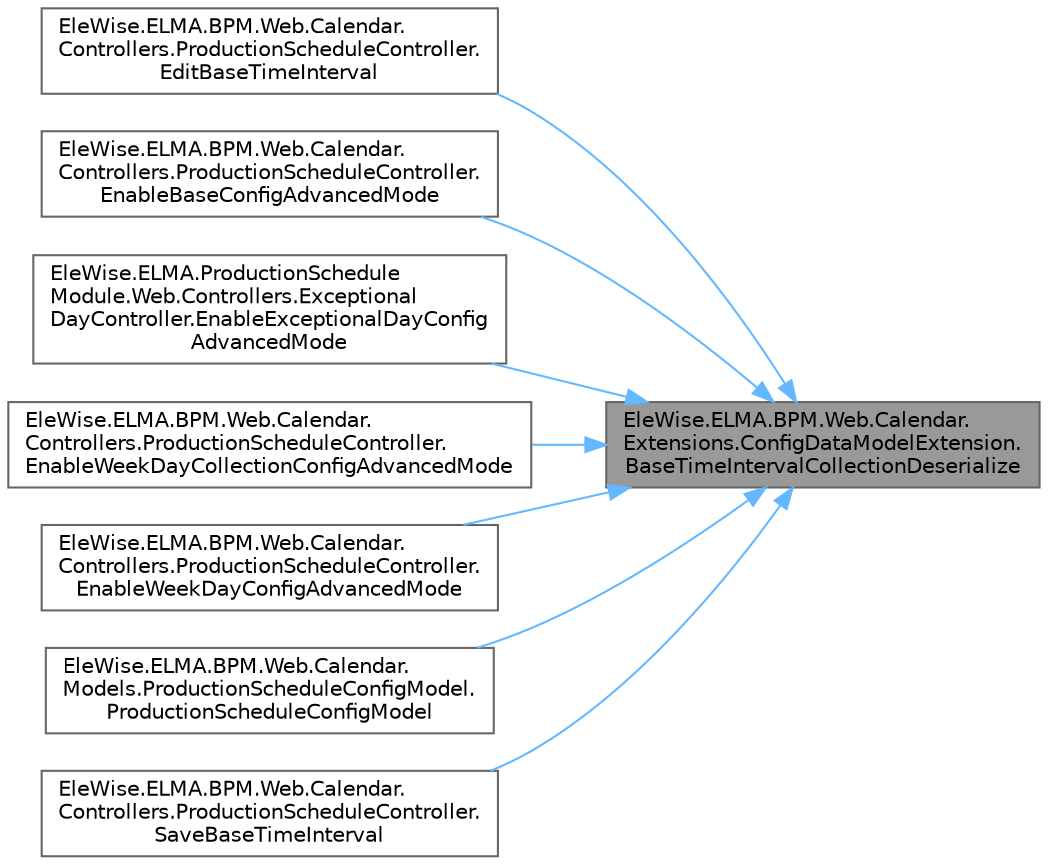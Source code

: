 digraph "EleWise.ELMA.BPM.Web.Calendar.Extensions.ConfigDataModelExtension.BaseTimeIntervalCollectionDeserialize"
{
 // LATEX_PDF_SIZE
  bgcolor="transparent";
  edge [fontname=Helvetica,fontsize=10,labelfontname=Helvetica,labelfontsize=10];
  node [fontname=Helvetica,fontsize=10,shape=box,height=0.2,width=0.4];
  rankdir="RL";
  Node1 [id="Node000001",label="EleWise.ELMA.BPM.Web.Calendar.\lExtensions.ConfigDataModelExtension.\lBaseTimeIntervalCollectionDeserialize",height=0.2,width=0.4,color="gray40", fillcolor="grey60", style="filled", fontcolor="black",tooltip="Десериализовать коллекцию базовых интервалов рабочего времени"];
  Node1 -> Node2 [id="edge1_Node000001_Node000002",dir="back",color="steelblue1",style="solid",tooltip=" "];
  Node2 [id="Node000002",label="EleWise.ELMA.BPM.Web.Calendar.\lControllers.ProductionScheduleController.\lEditBaseTimeInterval",height=0.2,width=0.4,color="grey40", fillcolor="white", style="filled",URL="$class_ele_wise_1_1_e_l_m_a_1_1_b_p_m_1_1_web_1_1_calendar_1_1_controllers_1_1_production_schedule_controller.html#a1ae749c4c131b0b7413477916f7aaf8d",tooltip="Редактировать базовый временной интервал"];
  Node1 -> Node3 [id="edge2_Node000001_Node000003",dir="back",color="steelblue1",style="solid",tooltip=" "];
  Node3 [id="Node000003",label="EleWise.ELMA.BPM.Web.Calendar.\lControllers.ProductionScheduleController.\lEnableBaseConfigAdvancedMode",height=0.2,width=0.4,color="grey40", fillcolor="white", style="filled",URL="$class_ele_wise_1_1_e_l_m_a_1_1_b_p_m_1_1_web_1_1_calendar_1_1_controllers_1_1_production_schedule_controller.html#aca6e74f482926dd6e0bdcb7f81b8323f",tooltip="Включить режим расширенной настройки"];
  Node1 -> Node4 [id="edge3_Node000001_Node000004",dir="back",color="steelblue1",style="solid",tooltip=" "];
  Node4 [id="Node000004",label="EleWise.ELMA.ProductionSchedule\lModule.Web.Controllers.Exceptional\lDayController.EnableExceptionalDayConfig\lAdvancedMode",height=0.2,width=0.4,color="grey40", fillcolor="white", style="filled",URL="$class_ele_wise_1_1_e_l_m_a_1_1_production_schedule_module_1_1_web_1_1_controllers_1_1_exceptional_day_controller.html#accd6c71aa4051fe43b244331b3d29797",tooltip=" "];
  Node1 -> Node5 [id="edge4_Node000001_Node000005",dir="back",color="steelblue1",style="solid",tooltip=" "];
  Node5 [id="Node000005",label="EleWise.ELMA.BPM.Web.Calendar.\lControllers.ProductionScheduleController.\lEnableWeekDayCollectionConfigAdvancedMode",height=0.2,width=0.4,color="grey40", fillcolor="white", style="filled",URL="$class_ele_wise_1_1_e_l_m_a_1_1_b_p_m_1_1_web_1_1_calendar_1_1_controllers_1_1_production_schedule_controller.html#a0fa7af859a838c265ca42b0c466a6032",tooltip="Включить расширенный режим для работы с коллекцией дней недели"];
  Node1 -> Node6 [id="edge5_Node000001_Node000006",dir="back",color="steelblue1",style="solid",tooltip=" "];
  Node6 [id="Node000006",label="EleWise.ELMA.BPM.Web.Calendar.\lControllers.ProductionScheduleController.\lEnableWeekDayConfigAdvancedMode",height=0.2,width=0.4,color="grey40", fillcolor="white", style="filled",URL="$class_ele_wise_1_1_e_l_m_a_1_1_b_p_m_1_1_web_1_1_calendar_1_1_controllers_1_1_production_schedule_controller.html#a311695c40803b24878dfb3c97fac9fcb",tooltip="Включить расширенный режим настройки дня недели"];
  Node1 -> Node7 [id="edge6_Node000001_Node000007",dir="back",color="steelblue1",style="solid",tooltip=" "];
  Node7 [id="Node000007",label="EleWise.ELMA.BPM.Web.Calendar.\lModels.ProductionScheduleConfigModel.\lProductionScheduleConfigModel",height=0.2,width=0.4,color="grey40", fillcolor="white", style="filled",URL="$class_ele_wise_1_1_e_l_m_a_1_1_b_p_m_1_1_web_1_1_calendar_1_1_models_1_1_production_schedule_config_model.html#a9d1092776b9690ae76e1f2d0001302d5",tooltip="Ctor."];
  Node1 -> Node8 [id="edge7_Node000001_Node000008",dir="back",color="steelblue1",style="solid",tooltip=" "];
  Node8 [id="Node000008",label="EleWise.ELMA.BPM.Web.Calendar.\lControllers.ProductionScheduleController.\lSaveBaseTimeInterval",height=0.2,width=0.4,color="grey40", fillcolor="white", style="filled",URL="$class_ele_wise_1_1_e_l_m_a_1_1_b_p_m_1_1_web_1_1_calendar_1_1_controllers_1_1_production_schedule_controller.html#a5bf2e26bc8e25975210c203c0a44829a",tooltip="Сохранить базовый временной интервал"];
}
